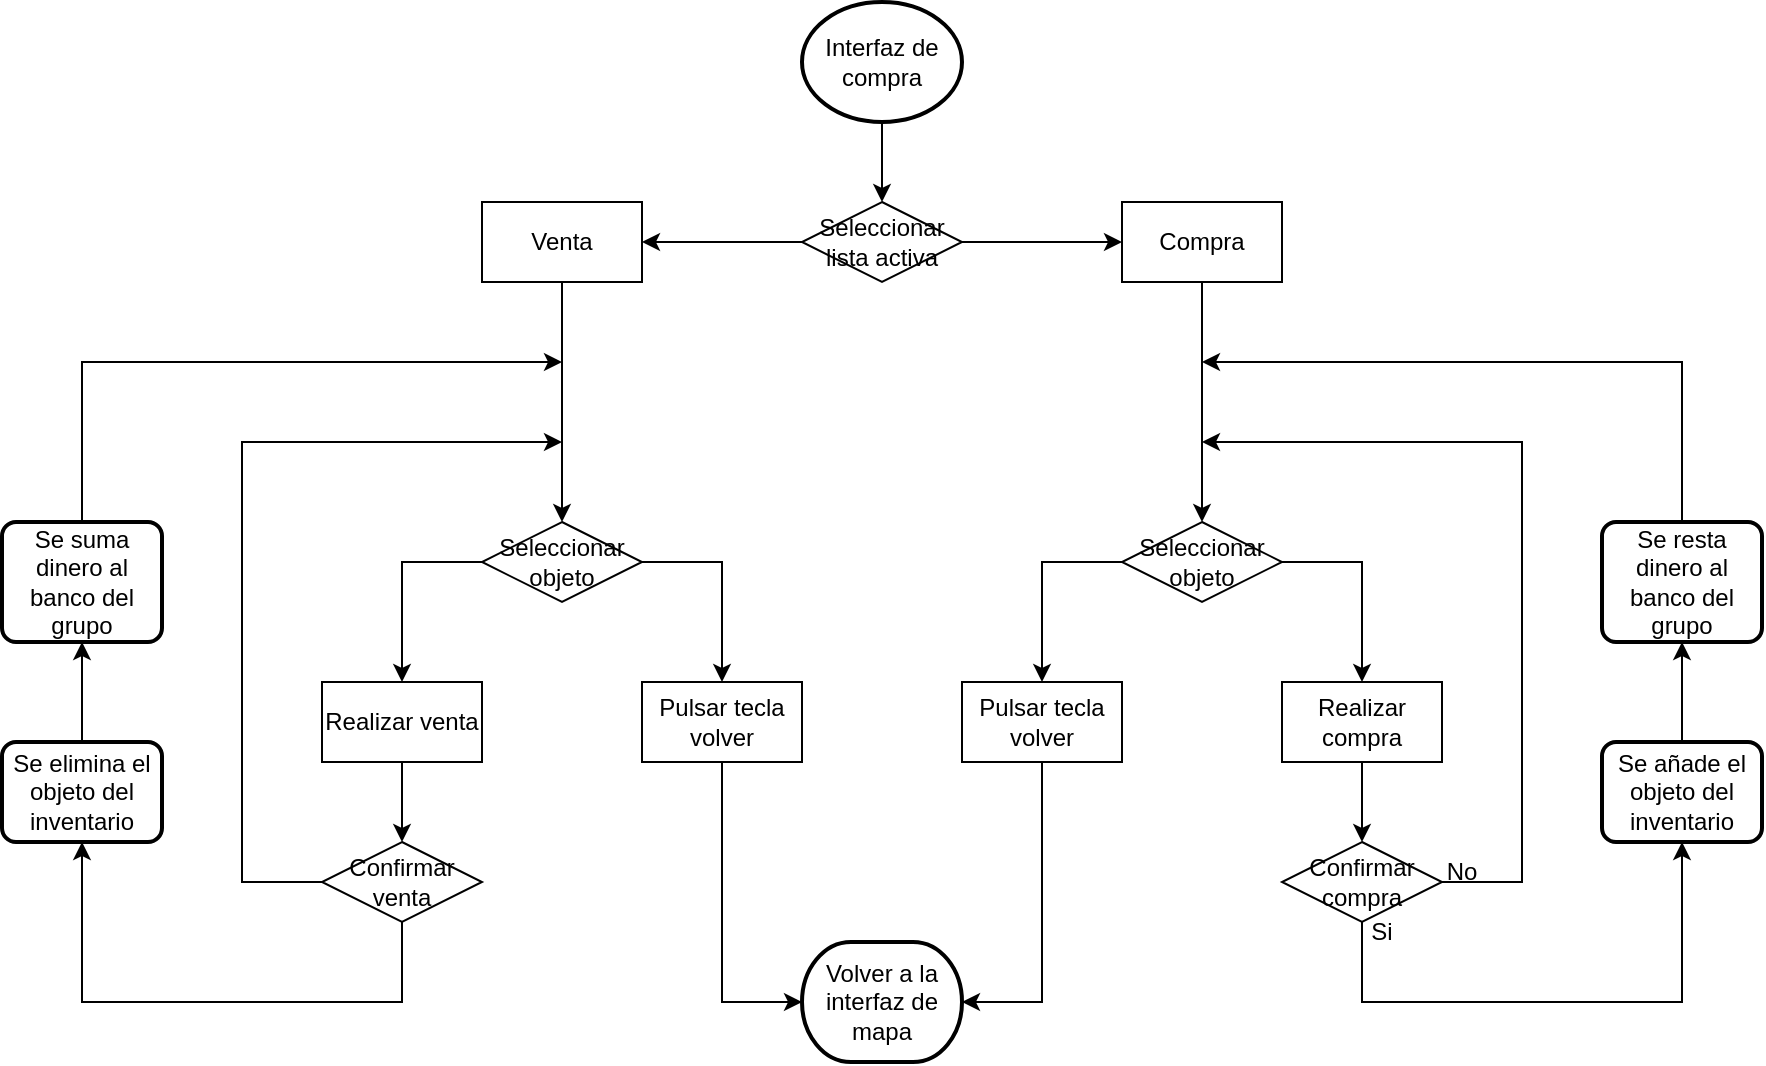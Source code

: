 <mxfile version="27.0.5">
  <diagram name="Página-1" id="uL9c1BXFGmR-6VpjsOgY">
    <mxGraphModel dx="1580" dy="956" grid="1" gridSize="10" guides="1" tooltips="1" connect="1" arrows="1" fold="1" page="1" pageScale="1" pageWidth="827" pageHeight="1169" math="0" shadow="0">
      <root>
        <mxCell id="0" />
        <mxCell id="1" parent="0" />
        <mxCell id="XB59c3bWkx3XugDR2vsu-8" value="Se añade el objeto del inventario" style="rounded=1;whiteSpace=wrap;html=1;absoluteArcSize=1;arcSize=14;strokeWidth=2;" parent="1" vertex="1">
          <mxGeometry x="920" y="470" width="80" height="50" as="geometry" />
        </mxCell>
        <mxCell id="FjMXMY7p7opiKclxfBBp-1" value="Interfaz de compra" style="strokeWidth=2;html=1;shape=mxgraph.flowchart.start_1;whiteSpace=wrap;" parent="1" vertex="1">
          <mxGeometry x="520" y="100" width="80" height="60" as="geometry" />
        </mxCell>
        <mxCell id="FjMXMY7p7opiKclxfBBp-2" value="Seleccionar lista activa" style="rhombus;whiteSpace=wrap;html=1;" parent="1" vertex="1">
          <mxGeometry x="520" y="200" width="80" height="40" as="geometry" />
        </mxCell>
        <mxCell id="FjMXMY7p7opiKclxfBBp-3" value="Compra" style="rounded=0;whiteSpace=wrap;html=1;" parent="1" vertex="1">
          <mxGeometry x="680" y="200" width="80" height="40" as="geometry" />
        </mxCell>
        <mxCell id="FjMXMY7p7opiKclxfBBp-4" value="Venta" style="rounded=0;whiteSpace=wrap;html=1;" parent="1" vertex="1">
          <mxGeometry x="360" y="200" width="80" height="40" as="geometry" />
        </mxCell>
        <mxCell id="FjMXMY7p7opiKclxfBBp-7" value="Seleccionar objeto" style="rhombus;whiteSpace=wrap;html=1;" parent="1" vertex="1">
          <mxGeometry x="680" y="360" width="80" height="40" as="geometry" />
        </mxCell>
        <mxCell id="FjMXMY7p7opiKclxfBBp-9" value="Pulsar tecla volver" style="rounded=0;whiteSpace=wrap;html=1;" parent="1" vertex="1">
          <mxGeometry x="600" y="440" width="80" height="40" as="geometry" />
        </mxCell>
        <mxCell id="FjMXMY7p7opiKclxfBBp-10" value="Realizar compra" style="rounded=0;whiteSpace=wrap;html=1;" parent="1" vertex="1">
          <mxGeometry x="760" y="440" width="80" height="40" as="geometry" />
        </mxCell>
        <mxCell id="FjMXMY7p7opiKclxfBBp-11" value="Confirmar compra" style="rhombus;whiteSpace=wrap;html=1;" parent="1" vertex="1">
          <mxGeometry x="760" y="520" width="80" height="40" as="geometry" />
        </mxCell>
        <mxCell id="FjMXMY7p7opiKclxfBBp-13" value="" style="endArrow=classic;html=1;rounded=0;exitX=0.5;exitY=1;exitDx=0;exitDy=0;exitPerimeter=0;entryX=0.5;entryY=0;entryDx=0;entryDy=0;" parent="1" source="FjMXMY7p7opiKclxfBBp-1" target="FjMXMY7p7opiKclxfBBp-2" edge="1">
          <mxGeometry width="50" height="50" relative="1" as="geometry">
            <mxPoint x="500" y="310" as="sourcePoint" />
            <mxPoint x="550" y="260" as="targetPoint" />
          </mxGeometry>
        </mxCell>
        <mxCell id="FjMXMY7p7opiKclxfBBp-14" value="" style="endArrow=classic;html=1;rounded=0;exitX=0.5;exitY=1;exitDx=0;exitDy=0;" parent="1" source="FjMXMY7p7opiKclxfBBp-3" target="FjMXMY7p7opiKclxfBBp-7" edge="1">
          <mxGeometry width="50" height="50" relative="1" as="geometry">
            <mxPoint x="500" y="350" as="sourcePoint" />
            <mxPoint x="550" y="300" as="targetPoint" />
          </mxGeometry>
        </mxCell>
        <mxCell id="FjMXMY7p7opiKclxfBBp-15" value="" style="endArrow=classic;html=1;rounded=0;exitX=0;exitY=0.5;exitDx=0;exitDy=0;entryX=1;entryY=0.5;entryDx=0;entryDy=0;" parent="1" source="FjMXMY7p7opiKclxfBBp-2" target="FjMXMY7p7opiKclxfBBp-4" edge="1">
          <mxGeometry width="50" height="50" relative="1" as="geometry">
            <mxPoint x="500" y="350" as="sourcePoint" />
            <mxPoint x="550" y="300" as="targetPoint" />
          </mxGeometry>
        </mxCell>
        <mxCell id="FjMXMY7p7opiKclxfBBp-17" value="" style="endArrow=classic;html=1;rounded=0;exitX=1;exitY=0.5;exitDx=0;exitDy=0;entryX=0.5;entryY=0;entryDx=0;entryDy=0;" parent="1" source="FjMXMY7p7opiKclxfBBp-7" target="FjMXMY7p7opiKclxfBBp-10" edge="1">
          <mxGeometry width="50" height="50" relative="1" as="geometry">
            <mxPoint x="820" y="390" as="sourcePoint" />
            <mxPoint x="630" y="420" as="targetPoint" />
            <Array as="points">
              <mxPoint x="800" y="380" />
            </Array>
          </mxGeometry>
        </mxCell>
        <mxCell id="FjMXMY7p7opiKclxfBBp-18" value="" style="endArrow=classic;html=1;rounded=0;exitX=0.5;exitY=1;exitDx=0;exitDy=0;entryX=0.5;entryY=0;entryDx=0;entryDy=0;" parent="1" source="FjMXMY7p7opiKclxfBBp-10" target="FjMXMY7p7opiKclxfBBp-11" edge="1">
          <mxGeometry width="50" height="50" relative="1" as="geometry">
            <mxPoint x="660" y="430" as="sourcePoint" />
            <mxPoint x="710" y="380" as="targetPoint" />
          </mxGeometry>
        </mxCell>
        <mxCell id="FjMXMY7p7opiKclxfBBp-19" value="" style="endArrow=classic;html=1;rounded=0;exitX=1;exitY=0.5;exitDx=0;exitDy=0;" parent="1" source="FjMXMY7p7opiKclxfBBp-11" edge="1">
          <mxGeometry width="50" height="50" relative="1" as="geometry">
            <mxPoint x="820" y="350" as="sourcePoint" />
            <mxPoint x="720" y="320" as="targetPoint" />
            <Array as="points">
              <mxPoint x="880" y="540" />
              <mxPoint x="880" y="320" />
            </Array>
          </mxGeometry>
        </mxCell>
        <mxCell id="FjMXMY7p7opiKclxfBBp-20" value="No" style="text;html=1;align=center;verticalAlign=middle;whiteSpace=wrap;rounded=0;" parent="1" vertex="1">
          <mxGeometry x="820" y="520" width="60" height="30" as="geometry" />
        </mxCell>
        <mxCell id="FjMXMY7p7opiKclxfBBp-21" value="Si" style="text;html=1;align=center;verticalAlign=middle;whiteSpace=wrap;rounded=0;" parent="1" vertex="1">
          <mxGeometry x="780" y="550" width="60" height="30" as="geometry" />
        </mxCell>
        <mxCell id="FjMXMY7p7opiKclxfBBp-24" value="Se resta dinero al banco del grupo" style="rounded=1;whiteSpace=wrap;html=1;absoluteArcSize=1;arcSize=14;strokeWidth=2;" parent="1" vertex="1">
          <mxGeometry x="920" y="360" width="80" height="60" as="geometry" />
        </mxCell>
        <mxCell id="FjMXMY7p7opiKclxfBBp-25" value="" style="endArrow=classic;html=1;rounded=0;exitX=0.5;exitY=1;exitDx=0;exitDy=0;entryX=0.5;entryY=1;entryDx=0;entryDy=0;" parent="1" source="FjMXMY7p7opiKclxfBBp-11" target="XB59c3bWkx3XugDR2vsu-8" edge="1">
          <mxGeometry width="50" height="50" relative="1" as="geometry">
            <mxPoint x="820" y="420" as="sourcePoint" />
            <mxPoint x="870" y="370" as="targetPoint" />
            <Array as="points">
              <mxPoint x="800" y="600" />
              <mxPoint x="960" y="600" />
            </Array>
          </mxGeometry>
        </mxCell>
        <mxCell id="FjMXMY7p7opiKclxfBBp-26" value="" style="endArrow=classic;html=1;rounded=0;exitX=0.5;exitY=0;exitDx=0;exitDy=0;entryX=0.5;entryY=1;entryDx=0;entryDy=0;" parent="1" source="XB59c3bWkx3XugDR2vsu-8" target="FjMXMY7p7opiKclxfBBp-24" edge="1">
          <mxGeometry width="50" height="50" relative="1" as="geometry">
            <mxPoint x="820" y="420" as="sourcePoint" />
            <mxPoint x="870" y="370" as="targetPoint" />
          </mxGeometry>
        </mxCell>
        <mxCell id="FjMXMY7p7opiKclxfBBp-27" value="" style="endArrow=classic;html=1;rounded=0;exitX=0.5;exitY=0;exitDx=0;exitDy=0;" parent="1" source="FjMXMY7p7opiKclxfBBp-24" edge="1">
          <mxGeometry width="50" height="50" relative="1" as="geometry">
            <mxPoint x="820" y="420" as="sourcePoint" />
            <mxPoint x="720" y="280" as="targetPoint" />
            <Array as="points">
              <mxPoint x="960" y="280" />
            </Array>
          </mxGeometry>
        </mxCell>
        <mxCell id="FjMXMY7p7opiKclxfBBp-28" value="" style="endArrow=classic;html=1;rounded=0;exitX=0;exitY=0.5;exitDx=0;exitDy=0;entryX=0.5;entryY=0;entryDx=0;entryDy=0;" parent="1" source="FjMXMY7p7opiKclxfBBp-7" target="FjMXMY7p7opiKclxfBBp-9" edge="1">
          <mxGeometry width="50" height="50" relative="1" as="geometry">
            <mxPoint x="820" y="420" as="sourcePoint" />
            <mxPoint x="870" y="370" as="targetPoint" />
            <Array as="points">
              <mxPoint x="640" y="380" />
            </Array>
          </mxGeometry>
        </mxCell>
        <mxCell id="FjMXMY7p7opiKclxfBBp-29" value="Volver a la interfaz de mapa" style="strokeWidth=2;html=1;shape=mxgraph.flowchart.terminator;whiteSpace=wrap;" parent="1" vertex="1">
          <mxGeometry x="520" y="570" width="80" height="60" as="geometry" />
        </mxCell>
        <mxCell id="FjMXMY7p7opiKclxfBBp-39" value="Seleccionar objeto" style="rhombus;whiteSpace=wrap;html=1;" parent="1" vertex="1">
          <mxGeometry x="360" y="360" width="80" height="40" as="geometry" />
        </mxCell>
        <mxCell id="FjMXMY7p7opiKclxfBBp-40" value="Realizar venta" style="rounded=0;whiteSpace=wrap;html=1;" parent="1" vertex="1">
          <mxGeometry x="280" y="440" width="80" height="40" as="geometry" />
        </mxCell>
        <mxCell id="FjMXMY7p7opiKclxfBBp-41" value="Pulsar tecla volver" style="rounded=0;whiteSpace=wrap;html=1;" parent="1" vertex="1">
          <mxGeometry x="440" y="440" width="80" height="40" as="geometry" />
        </mxCell>
        <mxCell id="FjMXMY7p7opiKclxfBBp-42" value="Confirmar venta" style="rhombus;whiteSpace=wrap;html=1;" parent="1" vertex="1">
          <mxGeometry x="280" y="520" width="80" height="40" as="geometry" />
        </mxCell>
        <mxCell id="FjMXMY7p7opiKclxfBBp-43" value="" style="endArrow=classic;html=1;rounded=0;exitX=0.5;exitY=1;exitDx=0;exitDy=0;" parent="1" source="FjMXMY7p7opiKclxfBBp-4" target="FjMXMY7p7opiKclxfBBp-39" edge="1">
          <mxGeometry width="50" height="50" relative="1" as="geometry">
            <mxPoint x="400" y="240" as="sourcePoint" />
            <mxPoint x="230" y="300" as="targetPoint" />
          </mxGeometry>
        </mxCell>
        <mxCell id="FjMXMY7p7opiKclxfBBp-44" value="" style="endArrow=classic;html=1;rounded=0;exitX=1;exitY=0.5;exitDx=0;exitDy=0;entryX=0.5;entryY=0;entryDx=0;entryDy=0;" parent="1" source="FjMXMY7p7opiKclxfBBp-39" target="FjMXMY7p7opiKclxfBBp-41" edge="1">
          <mxGeometry width="50" height="50" relative="1" as="geometry">
            <mxPoint x="500" y="390" as="sourcePoint" />
            <mxPoint x="310" y="420" as="targetPoint" />
            <Array as="points">
              <mxPoint x="480" y="380" />
            </Array>
          </mxGeometry>
        </mxCell>
        <mxCell id="FjMXMY7p7opiKclxfBBp-45" value="" style="endArrow=classic;html=1;rounded=0;exitX=0.5;exitY=1;exitDx=0;exitDy=0;entryX=0.5;entryY=0;entryDx=0;entryDy=0;" parent="1" source="FjMXMY7p7opiKclxfBBp-40" target="FjMXMY7p7opiKclxfBBp-42" edge="1">
          <mxGeometry width="50" height="50" relative="1" as="geometry">
            <mxPoint x="320" y="480" as="sourcePoint" />
            <mxPoint x="230" y="380" as="targetPoint" />
          </mxGeometry>
        </mxCell>
        <mxCell id="FjMXMY7p7opiKclxfBBp-46" value="" style="endArrow=classic;html=1;rounded=0;exitX=0;exitY=0.5;exitDx=0;exitDy=0;entryX=0.5;entryY=0;entryDx=0;entryDy=0;" parent="1" source="FjMXMY7p7opiKclxfBBp-39" target="FjMXMY7p7opiKclxfBBp-40" edge="1">
          <mxGeometry width="50" height="50" relative="1" as="geometry">
            <mxPoint x="500" y="420" as="sourcePoint" />
            <mxPoint x="550" y="370" as="targetPoint" />
            <Array as="points">
              <mxPoint x="320" y="380" />
            </Array>
          </mxGeometry>
        </mxCell>
        <mxCell id="FjMXMY7p7opiKclxfBBp-47" value="" style="endArrow=classic;html=1;rounded=0;exitX=1;exitY=0.5;exitDx=0;exitDy=0;entryX=0;entryY=0.5;entryDx=0;entryDy=0;" parent="1" source="FjMXMY7p7opiKclxfBBp-2" target="FjMXMY7p7opiKclxfBBp-3" edge="1">
          <mxGeometry width="50" height="50" relative="1" as="geometry">
            <mxPoint x="500" y="430" as="sourcePoint" />
            <mxPoint x="550" y="380" as="targetPoint" />
          </mxGeometry>
        </mxCell>
        <mxCell id="FjMXMY7p7opiKclxfBBp-48" value="" style="endArrow=classic;html=1;rounded=0;exitX=0.5;exitY=1;exitDx=0;exitDy=0;entryX=1;entryY=0.5;entryDx=0;entryDy=0;entryPerimeter=0;" parent="1" source="FjMXMY7p7opiKclxfBBp-9" target="FjMXMY7p7opiKclxfBBp-29" edge="1">
          <mxGeometry width="50" height="50" relative="1" as="geometry">
            <mxPoint x="500" y="430" as="sourcePoint" />
            <mxPoint x="550" y="380" as="targetPoint" />
            <Array as="points">
              <mxPoint x="640" y="600" />
            </Array>
          </mxGeometry>
        </mxCell>
        <mxCell id="FjMXMY7p7opiKclxfBBp-49" value="" style="endArrow=classic;html=1;rounded=0;exitX=0.5;exitY=1;exitDx=0;exitDy=0;entryX=0;entryY=0.5;entryDx=0;entryDy=0;entryPerimeter=0;" parent="1" source="FjMXMY7p7opiKclxfBBp-41" target="FjMXMY7p7opiKclxfBBp-29" edge="1">
          <mxGeometry width="50" height="50" relative="1" as="geometry">
            <mxPoint x="500" y="430" as="sourcePoint" />
            <mxPoint x="550" y="380" as="targetPoint" />
            <Array as="points">
              <mxPoint x="480" y="600" />
            </Array>
          </mxGeometry>
        </mxCell>
        <mxCell id="FjMXMY7p7opiKclxfBBp-51" value="" style="endArrow=classic;html=1;rounded=0;exitX=0;exitY=0.5;exitDx=0;exitDy=0;" parent="1" source="FjMXMY7p7opiKclxfBBp-42" edge="1">
          <mxGeometry width="50" height="50" relative="1" as="geometry">
            <mxPoint x="500" y="430" as="sourcePoint" />
            <mxPoint x="400" y="320" as="targetPoint" />
            <Array as="points">
              <mxPoint x="240" y="540" />
              <mxPoint x="240" y="320" />
            </Array>
          </mxGeometry>
        </mxCell>
        <mxCell id="FjMXMY7p7opiKclxfBBp-55" value="Se elimina el objeto del inventario" style="rounded=1;whiteSpace=wrap;html=1;absoluteArcSize=1;arcSize=14;strokeWidth=2;" parent="1" vertex="1">
          <mxGeometry x="120" y="470" width="80" height="50" as="geometry" />
        </mxCell>
        <mxCell id="FjMXMY7p7opiKclxfBBp-56" value="Se suma dinero al banco del grupo" style="rounded=1;whiteSpace=wrap;html=1;absoluteArcSize=1;arcSize=14;strokeWidth=2;" parent="1" vertex="1">
          <mxGeometry x="120" y="360" width="80" height="60" as="geometry" />
        </mxCell>
        <mxCell id="FjMXMY7p7opiKclxfBBp-57" value="" style="endArrow=classic;html=1;rounded=0;exitX=0.5;exitY=0;exitDx=0;exitDy=0;entryX=0.5;entryY=1;entryDx=0;entryDy=0;" parent="1" source="FjMXMY7p7opiKclxfBBp-55" target="FjMXMY7p7opiKclxfBBp-56" edge="1">
          <mxGeometry width="50" height="50" relative="1" as="geometry">
            <mxPoint x="20" y="420" as="sourcePoint" />
            <mxPoint x="70" y="370" as="targetPoint" />
          </mxGeometry>
        </mxCell>
        <mxCell id="FjMXMY7p7opiKclxfBBp-58" value="" style="endArrow=classic;html=1;rounded=0;exitX=0.5;exitY=1;exitDx=0;exitDy=0;entryX=0.5;entryY=1;entryDx=0;entryDy=0;" parent="1" source="FjMXMY7p7opiKclxfBBp-42" target="FjMXMY7p7opiKclxfBBp-55" edge="1">
          <mxGeometry width="50" height="50" relative="1" as="geometry">
            <mxPoint x="320" y="450" as="sourcePoint" />
            <mxPoint x="370" y="400" as="targetPoint" />
            <Array as="points">
              <mxPoint x="320" y="600" />
              <mxPoint x="160" y="600" />
            </Array>
          </mxGeometry>
        </mxCell>
        <mxCell id="FjMXMY7p7opiKclxfBBp-59" value="" style="endArrow=classic;html=1;rounded=0;exitX=0.5;exitY=0;exitDx=0;exitDy=0;" parent="1" source="FjMXMY7p7opiKclxfBBp-56" edge="1">
          <mxGeometry width="50" height="50" relative="1" as="geometry">
            <mxPoint x="320" y="450" as="sourcePoint" />
            <mxPoint x="400" y="280" as="targetPoint" />
            <Array as="points">
              <mxPoint x="160" y="280" />
            </Array>
          </mxGeometry>
        </mxCell>
      </root>
    </mxGraphModel>
  </diagram>
</mxfile>
